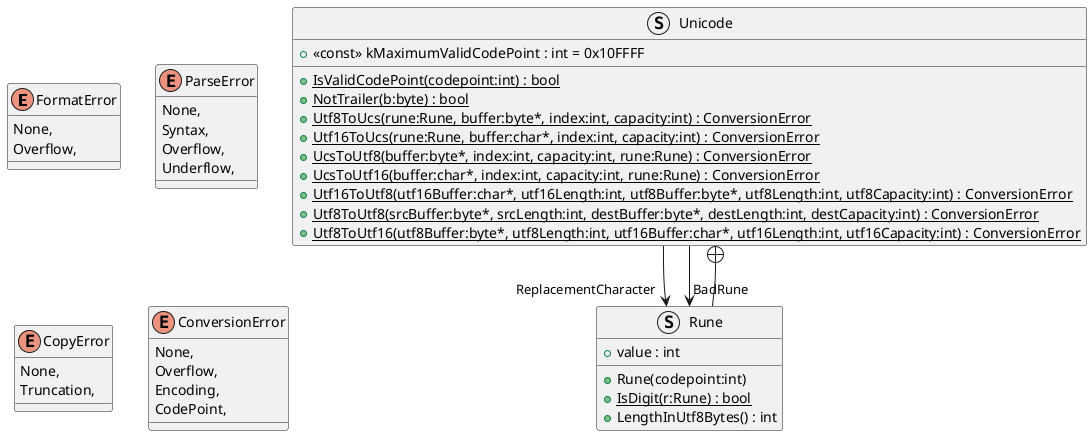 @startuml
enum FormatError {
    None,
    Overflow,
}
enum ParseError {
    None,
    Syntax,
    Overflow,
    Underflow,
}
enum CopyError {
    None,
    Truncation,
}
enum ConversionError {
    None,
    Overflow,
    Encoding,
    CodePoint,
}
struct Unicode {
    + <<const>> kMaximumValidCodePoint : int = 0x10FFFF
    + {static} IsValidCodePoint(codepoint:int) : bool
    + {static} NotTrailer(b:byte) : bool
    + {static} Utf8ToUcs(rune:Rune, buffer:byte*, index:int, capacity:int) : ConversionError
    + {static} Utf16ToUcs(rune:Rune, buffer:char*, index:int, capacity:int) : ConversionError
    + {static} UcsToUtf8(buffer:byte*, index:int, capacity:int, rune:Rune) : ConversionError
    + {static} UcsToUtf16(buffer:char*, index:int, capacity:int, rune:Rune) : ConversionError
    + {static} Utf16ToUtf8(utf16Buffer:char*, utf16Length:int, utf8Buffer:byte*, utf8Length:int, utf8Capacity:int) : ConversionError
    + {static} Utf8ToUtf8(srcBuffer:byte*, srcLength:int, destBuffer:byte*, destLength:int, destCapacity:int) : ConversionError
    + {static} Utf8ToUtf16(utf8Buffer:byte*, utf8Length:int, utf16Buffer:char*, utf16Length:int, utf16Capacity:int) : ConversionError
}
struct Rune {
    + value : int
    + Rune(codepoint:int)
    + {static} IsDigit(r:Rune) : bool
    + LengthInUtf8Bytes() : int
}
Unicode --> "ReplacementCharacter" Rune
Unicode --> "BadRune" Rune
Unicode +-- Rune
@enduml
